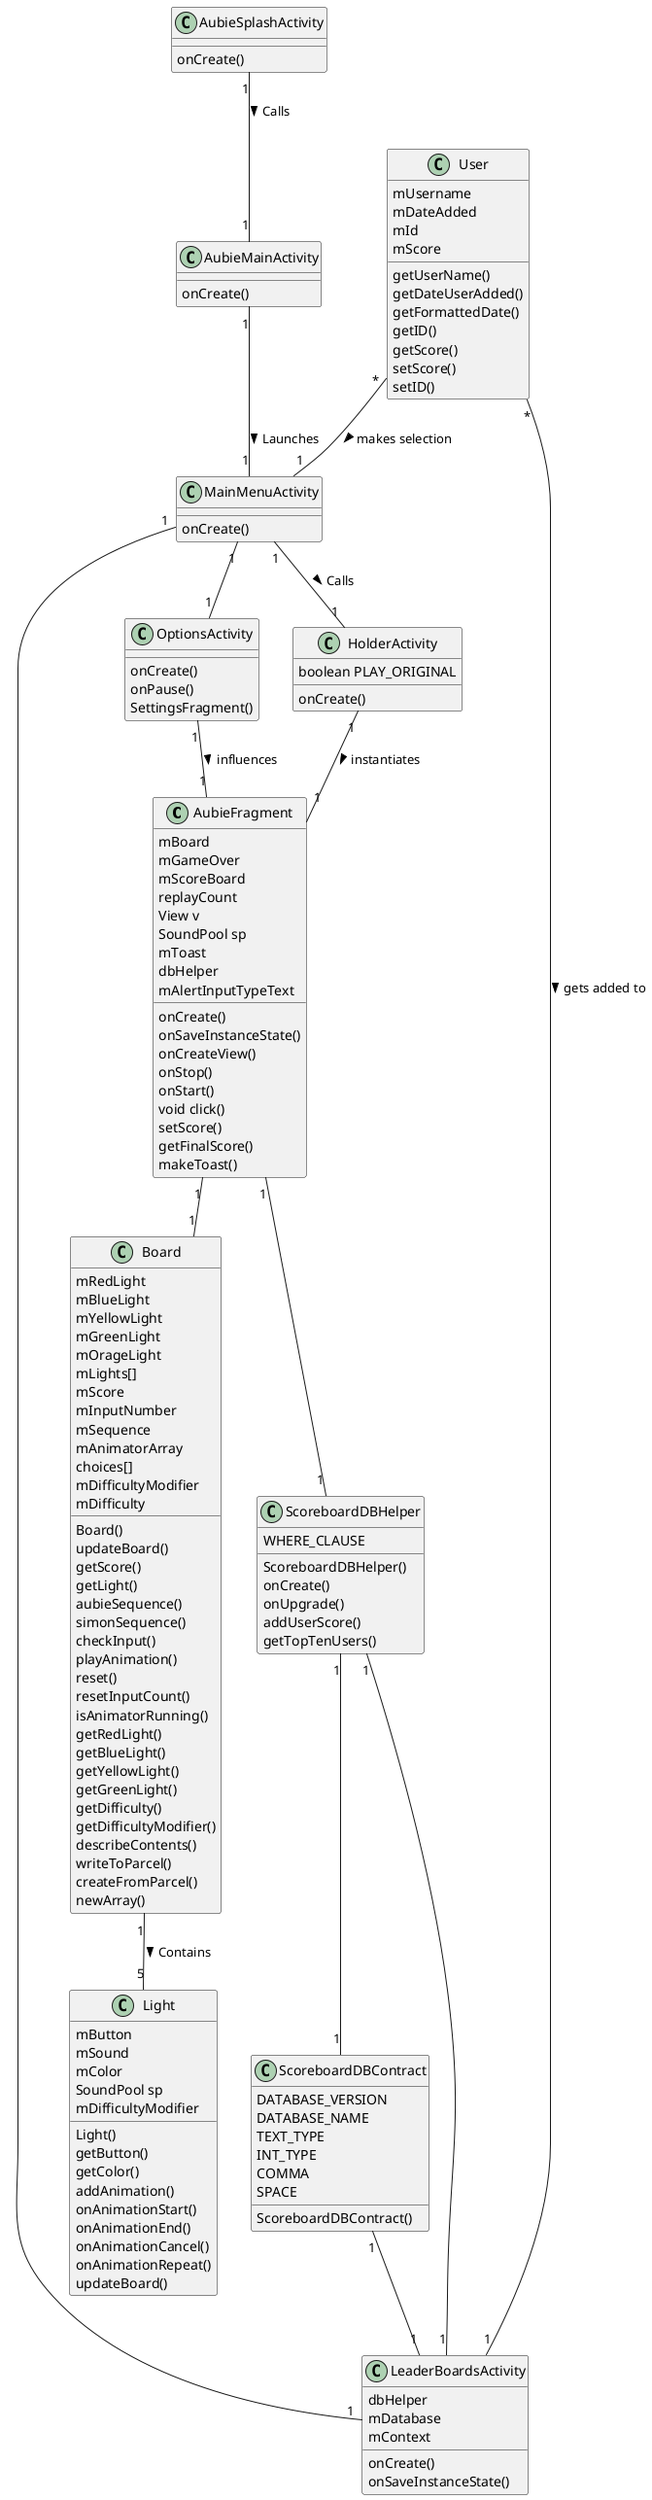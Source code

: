 @startuml

    class AubieFragment {
        mBoard
        mGameOver
        mScoreBoard
        replayCount
        View v
        SoundPool sp
        mToast
        dbHelper
        mAlertInputTypeText
        onCreate()
        onSaveInstanceState()
        onCreateView()
        onStop()
        onStart()
        void click()
        setScore()
        getFinalScore()
        makeToast()
    }

    class AubieMainActivity {
        onCreate()
    }

    class AubieSplashActivity {
        onCreate()
    }

    class Board {
        mRedLight
        mBlueLight
        mYellowLight
        mGreenLight
        mOrageLight
        mLights[]
        mScore
        mInputNumber
        mSequence
        mAnimatorArray
        choices[]
        mDifficultyModifier
        mDifficulty
        Board()
        updateBoard()
        getScore()
        getLight()
        aubieSequence()
        simonSequence()
        checkInput()
        playAnimation()
        reset()
        resetInputCount()
        isAnimatorRunning()
        getRedLight()
        getBlueLight()
        getYellowLight()
        getGreenLight()
        getDifficulty()
        getDifficultyModifier()
        describeContents()
        writeToParcel()
        createFromParcel()
        newArray()
    }

    class HolderActivity {
        onCreate()
        boolean PLAY_ORIGINAL
    }

    class LeaderBoardsActivity {
        dbHelper
        mDatabase
        mContext
        onCreate()
        onSaveInstanceState()
    }

    class Light {
        mButton
        mSound
        mColor
        SoundPool sp
        mDifficultyModifier
        Light()
        getButton()
        getColor()
        addAnimation()
        onAnimationStart()
        onAnimationEnd()
        onAnimationCancel()
        onAnimationRepeat()
        updateBoard()
    }

    class MainMenuActivity {
        onCreate()
    }

    class OptionsActivity {
        onCreate()
        onPause()
        SettingsFragment()
    }

    class ScoreboardDBContract {
        DATABASE_VERSION
        DATABASE_NAME
        TEXT_TYPE
        INT_TYPE
        COMMA
        SPACE
        ScoreboardDBContract()
    }

    class ScoreboardDBHelper {
        WHERE_CLAUSE
        ScoreboardDBHelper()
        onCreate()
        onUpgrade()
        addUserScore()
        getTopTenUsers()
    }

    class User {
        mUsername
        mDateAdded
        mId
        mScore
        getUserName()
        getDateUserAdded()
        getFormattedDate()
        getID()
        getScore()
        setScore()
        setID()
    }

    Board "1" -- "5" Light : Contains >

    MainMenuActivity "1" -- "1" OptionsActivity

    MainMenuActivity "1" -- "1" LeaderBoardsActivity

    AubieFragment "1" -- "1" Board

    AubieFragment "1" -- "1" ScoreboardDBHelper

    ScoreboardDBHelper "1" -- "1" ScoreboardDBContract

    AubieMainActivity "1" -- "1" MainMenuActivity : Launches >

    User "*" -- "1" MainMenuActivity : makes selection >

    AubieSplashActivity "1" -- "1" AubieMainActivity : Calls >

    MainMenuActivity "1" -- "1" HolderActivity : Calls >

    User "*" -- "1" LeaderBoardsActivity : gets added to >

    HolderActivity "1" -- "1" AubieFragment : instantiates >

    OptionsActivity "1" -- "1" AubieFragment : influences >

    ScoreboardDBHelper "1" -- "1" LeaderBoardsActivity
    ScoreboardDBContract "1" -- "1" LeaderBoardsActivity


@enduml